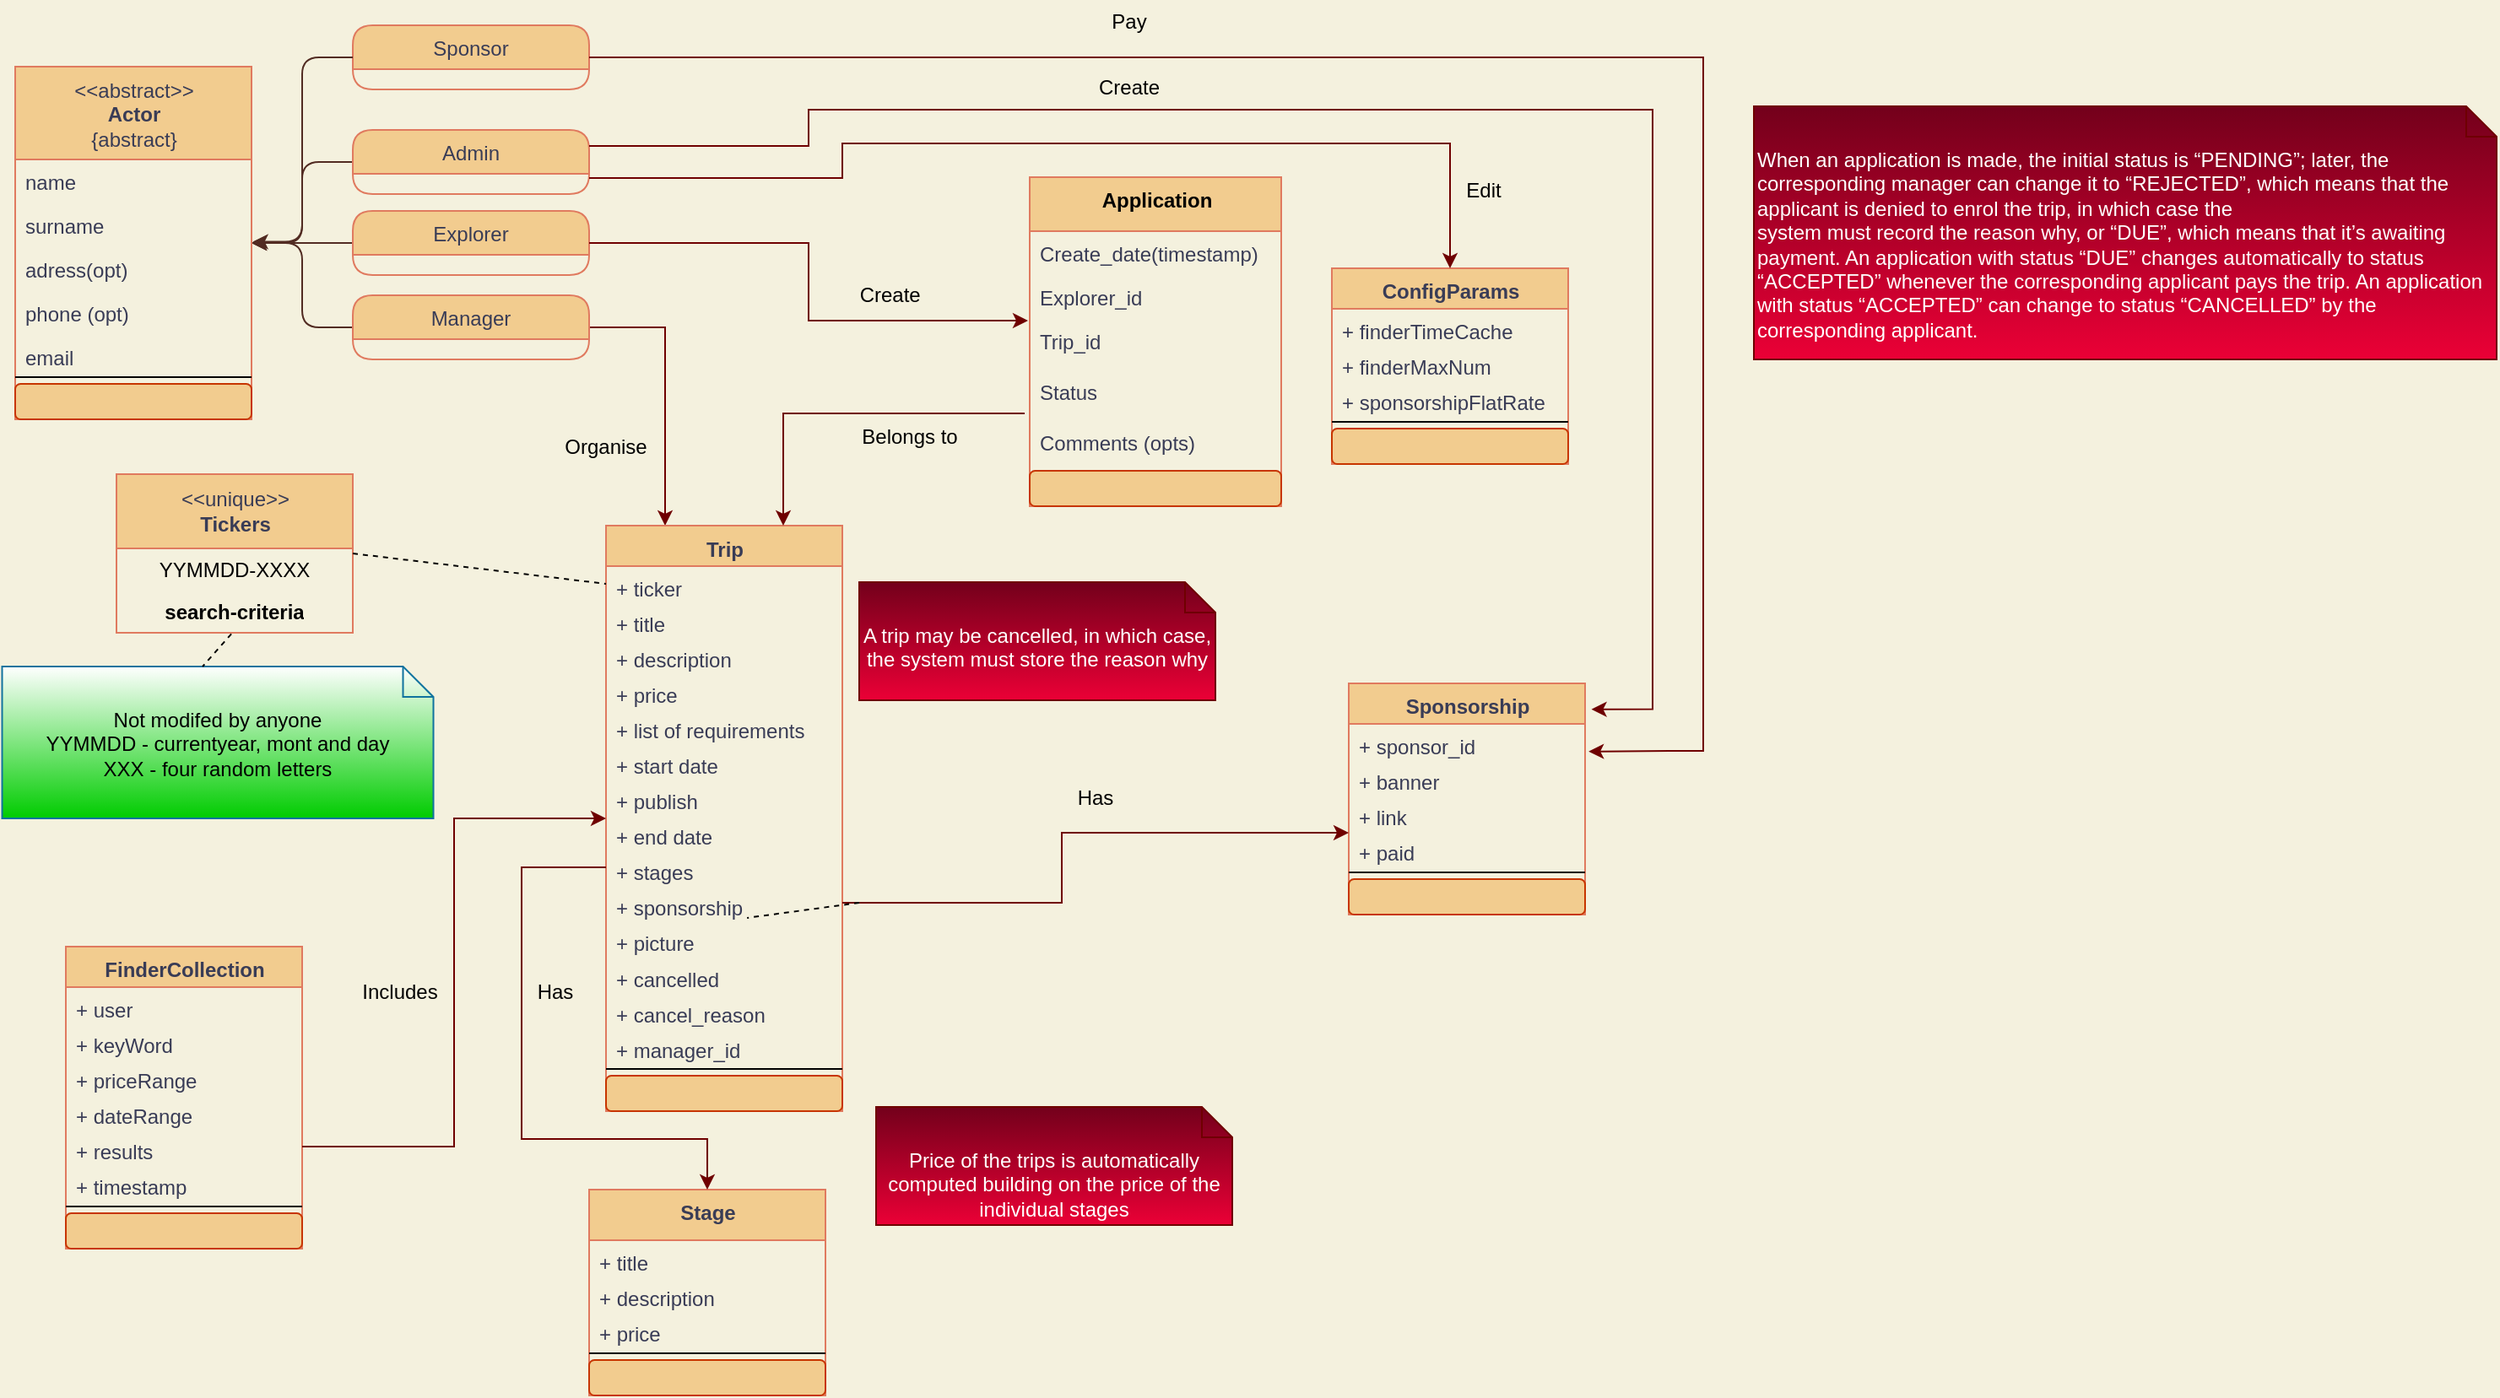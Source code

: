 <mxfile>
    <diagram id="edaXOgRtY4zmQkyxHP5Q" name="Page-1">
        <mxGraphModel dx="727" dy="1497" grid="1" gridSize="10" guides="1" tooltips="1" connect="1" arrows="1" fold="1" page="1" pageScale="1" pageWidth="827" pageHeight="1169" background="#F4F1DE" math="0" shadow="0">
            <root>
                <mxCell id="0"/>
                <mxCell id="1" parent="0"/>
                <mxCell id="uO5SS3xwyvJrLnkMRzuP-102" style="edgeStyle=orthogonalEdgeStyle;curved=0;rounded=1;sketch=0;orthogonalLoop=1;jettySize=auto;html=1;strokeColor=#522C23;fillColor=#F2CC8F;fontColor=#393C56;" parent="1" source="34" target="uO5SS3xwyvJrLnkMRzuP-67" edge="1">
                    <mxGeometry relative="1" as="geometry"/>
                </mxCell>
                <mxCell id="34" value="Admin" style="swimlane;fontStyle=0;childLayout=stackLayout;horizontal=1;startSize=26;horizontalStack=0;resizeParent=1;resizeParentMax=0;resizeLast=0;collapsible=1;marginBottom=0;rounded=1;strokeColor=#E07A5F;fontColor=#393C56;fillColor=#F2CC8F;" parent="1" vertex="1">
                    <mxGeometry x="220" y="52" width="140" height="38" as="geometry"/>
                </mxCell>
                <mxCell id="uO5SS3xwyvJrLnkMRzuP-103" style="edgeStyle=orthogonalEdgeStyle;curved=0;rounded=1;sketch=0;orthogonalLoop=1;jettySize=auto;html=1;strokeColor=#522C23;fillColor=#F2CC8F;fontColor=#393C56;" parent="1" source="41" target="uO5SS3xwyvJrLnkMRzuP-67" edge="1">
                    <mxGeometry relative="1" as="geometry"/>
                </mxCell>
                <mxCell id="41" value="Explorer" style="swimlane;fontStyle=0;childLayout=stackLayout;horizontal=1;startSize=26;horizontalStack=0;resizeParent=1;resizeParentMax=0;resizeLast=0;collapsible=1;marginBottom=0;rounded=1;strokeColor=#E07A5F;fontColor=#393C56;fillColor=#F2CC8F;" parent="1" vertex="1">
                    <mxGeometry x="220" y="100" width="140" height="38" as="geometry"/>
                </mxCell>
                <mxCell id="50" style="edgeStyle=orthogonalEdgeStyle;rounded=0;orthogonalLoop=1;jettySize=auto;html=1;exitX=1;exitY=0.5;exitDx=0;exitDy=0;entryX=0.25;entryY=0;entryDx=0;entryDy=0;fillColor=#a20025;strokeColor=#6F0000;" parent="1" source="42" target="87" edge="1">
                    <mxGeometry relative="1" as="geometry">
                        <mxPoint x="405.0" y="290" as="targetPoint"/>
                    </mxGeometry>
                </mxCell>
                <mxCell id="uO5SS3xwyvJrLnkMRzuP-110" style="edgeStyle=orthogonalEdgeStyle;curved=0;rounded=1;sketch=0;orthogonalLoop=1;jettySize=auto;html=1;strokeColor=#522C23;fillColor=#F2CC8F;fontColor=#393C56;" parent="1" source="42" target="uO5SS3xwyvJrLnkMRzuP-67" edge="1">
                    <mxGeometry relative="1" as="geometry"/>
                </mxCell>
                <mxCell id="42" value="Manager" style="swimlane;fontStyle=0;childLayout=stackLayout;horizontal=1;startSize=26;horizontalStack=0;resizeParent=1;resizeParentMax=0;resizeLast=0;collapsible=1;marginBottom=0;rounded=1;strokeColor=#E07A5F;fontColor=#393C56;fillColor=#F2CC8F;" parent="1" vertex="1">
                    <mxGeometry x="220" y="150" width="140" height="38" as="geometry"/>
                </mxCell>
                <mxCell id="53" value="Organise" style="text;html=1;align=center;verticalAlign=middle;whiteSpace=wrap;rounded=0;labelBackgroundColor=none;fontColor=#000000;" parent="1" vertex="1">
                    <mxGeometry x="350" y="230" width="40" height="20" as="geometry"/>
                </mxCell>
                <mxCell id="55" value="Create&amp;nbsp;" style="text;html=1;align=center;verticalAlign=middle;whiteSpace=wrap;rounded=0;labelBackgroundColor=none;fontColor=#000000;" parent="1" vertex="1">
                    <mxGeometry x="510" y="140" width="60" height="20" as="geometry"/>
                </mxCell>
                <mxCell id="56" style="edgeStyle=orthogonalEdgeStyle;rounded=0;orthogonalLoop=1;jettySize=auto;html=1;exitX=1;exitY=0.5;exitDx=0;exitDy=0;fillColor=#a20025;strokeColor=#6F0000;exitPerimeter=0;" parent="1" source="41" edge="1">
                    <mxGeometry relative="1" as="geometry">
                        <mxPoint x="370" y="179" as="sourcePoint"/>
                        <mxPoint x="620" y="165" as="targetPoint"/>
                        <Array as="points">
                            <mxPoint x="490" y="119"/>
                            <mxPoint x="490" y="165"/>
                        </Array>
                    </mxGeometry>
                </mxCell>
                <mxCell id="66" value="A trip may be cancelled, in which case, the system must store the reason why" style="shape=note2;boundedLbl=1;whiteSpace=wrap;html=1;size=18;verticalAlign=top;align=center;strokeColor=#6F0000;fontColor=#ffffff;gradientColor=#EB0036;fillColor=#73001B;" parent="1" vertex="1">
                    <mxGeometry x="520" y="320" width="211" height="70" as="geometry"/>
                </mxCell>
                <mxCell id="uO5SS3xwyvJrLnkMRzuP-67" value="&amp;lt;&amp;lt;abstract&amp;gt;&amp;gt;&lt;br&gt;&lt;b&gt;Actor&lt;/b&gt;&lt;br&gt;{abstract}" style="swimlane;fontStyle=0;align=center;verticalAlign=top;childLayout=stackLayout;horizontal=1;startSize=55;horizontalStack=0;resizeParent=1;resizeParentMax=0;resizeLast=0;collapsible=0;marginBottom=0;html=1;rounded=0;labelBackgroundColor=none;sketch=0;strokeColor=#E07A5F;fillColor=#F2CC8F;fontColor=#393C56;" parent="1" vertex="1">
                    <mxGeometry x="20" y="14.5" width="140" height="209" as="geometry"/>
                </mxCell>
                <mxCell id="uO5SS3xwyvJrLnkMRzuP-14" value="name" style="text;strokeColor=none;fillColor=none;align=left;verticalAlign=top;spacingLeft=4;spacingRight=4;overflow=hidden;rotatable=0;points=[[0,0.5],[1,0.5]];portConstraint=eastwest;rounded=1;fontColor=#393C56;" parent="uO5SS3xwyvJrLnkMRzuP-67" vertex="1">
                    <mxGeometry y="55" width="140" height="26" as="geometry"/>
                </mxCell>
                <mxCell id="uO5SS3xwyvJrLnkMRzuP-75" value="surname" style="text;strokeColor=none;fillColor=none;align=left;verticalAlign=top;spacingLeft=4;spacingRight=4;overflow=hidden;rotatable=0;points=[[0,0.5],[1,0.5]];portConstraint=eastwest;rounded=1;fontColor=#393C56;" parent="uO5SS3xwyvJrLnkMRzuP-67" vertex="1">
                    <mxGeometry y="81" width="140" height="26" as="geometry"/>
                </mxCell>
                <mxCell id="uO5SS3xwyvJrLnkMRzuP-78" value="adress(opt)" style="text;strokeColor=none;fillColor=none;align=left;verticalAlign=top;spacingLeft=4;spacingRight=4;overflow=hidden;rotatable=0;points=[[0,0.5],[1,0.5]];portConstraint=eastwest;rounded=1;fontColor=#393C56;" parent="uO5SS3xwyvJrLnkMRzuP-67" vertex="1">
                    <mxGeometry y="107" width="140" height="26" as="geometry"/>
                </mxCell>
                <mxCell id="uO5SS3xwyvJrLnkMRzuP-77" value="phone (opt)" style="text;strokeColor=none;fillColor=none;align=left;verticalAlign=top;spacingLeft=4;spacingRight=4;overflow=hidden;rotatable=0;points=[[0,0.5],[1,0.5]];portConstraint=eastwest;rounded=1;fontColor=#393C56;" parent="uO5SS3xwyvJrLnkMRzuP-67" vertex="1">
                    <mxGeometry y="133" width="140" height="26" as="geometry"/>
                </mxCell>
                <mxCell id="uO5SS3xwyvJrLnkMRzuP-76" value="email" style="text;strokeColor=none;fillColor=none;align=left;verticalAlign=top;spacingLeft=4;spacingRight=4;overflow=hidden;rotatable=0;points=[[0,0.5],[1,0.5]];portConstraint=eastwest;rounded=1;fontColor=#393C56;" parent="uO5SS3xwyvJrLnkMRzuP-67" vertex="1">
                    <mxGeometry y="159" width="140" height="21" as="geometry"/>
                </mxCell>
                <mxCell id="uO5SS3xwyvJrLnkMRzuP-72" value="" style="line;strokeWidth=1;fillColor=none;align=left;verticalAlign=middle;spacingTop=-1;spacingLeft=3;spacingRight=3;rotatable=0;labelPosition=right;points=[];portConstraint=eastwest;" parent="uO5SS3xwyvJrLnkMRzuP-67" vertex="1">
                    <mxGeometry y="180" width="140" height="8" as="geometry"/>
                </mxCell>
                <mxCell id="uO5SS3xwyvJrLnkMRzuP-79" value="" style="text;strokeColor=#C73500;align=left;verticalAlign=top;spacingLeft=4;spacingRight=4;overflow=hidden;rotatable=0;points=[[0,0.5],[1,0.5]];portConstraint=eastwest;rounded=1;fontColor=#ffffff;shadow=0;fillColor=#F2CC8F;" parent="uO5SS3xwyvJrLnkMRzuP-67" vertex="1">
                    <mxGeometry y="188" width="140" height="21" as="geometry"/>
                </mxCell>
                <mxCell id="87" value="&lt;b&gt;Trip&lt;/b&gt;" style="swimlane;fontStyle=0;align=center;verticalAlign=top;childLayout=stackLayout;horizontal=1;startSize=24;horizontalStack=0;resizeParent=1;resizeParentMax=0;resizeLast=0;collapsible=0;marginBottom=0;html=1;rounded=0;labelBackgroundColor=none;sketch=0;strokeColor=#E07A5F;fillColor=#F2CC8F;fontColor=#393C56;" parent="1" vertex="1">
                    <mxGeometry x="370" y="286.5" width="140" height="347" as="geometry"/>
                </mxCell>
                <mxCell id="92" value="+ ticker" style="text;strokeColor=none;fillColor=none;align=left;verticalAlign=top;spacingLeft=4;spacingRight=4;overflow=hidden;rotatable=0;points=[[0,0.5],[1,0.5]];portConstraint=eastwest;rounded=1;fontColor=#393C56;" parent="87" vertex="1">
                    <mxGeometry y="24" width="140" height="21" as="geometry"/>
                </mxCell>
                <mxCell id="112" value="+ title" style="text;strokeColor=none;fillColor=none;align=left;verticalAlign=top;spacingLeft=4;spacingRight=4;overflow=hidden;rotatable=0;points=[[0,0.5],[1,0.5]];portConstraint=eastwest;rounded=1;fontColor=#393C56;" parent="87" vertex="1">
                    <mxGeometry y="45" width="140" height="21" as="geometry"/>
                </mxCell>
                <mxCell id="115" value="+ description" style="text;strokeColor=none;fillColor=none;align=left;verticalAlign=top;spacingLeft=4;spacingRight=4;overflow=hidden;rotatable=0;points=[[0,0.5],[1,0.5]];portConstraint=eastwest;rounded=1;fontColor=#393C56;" parent="87" vertex="1">
                    <mxGeometry y="66" width="140" height="21" as="geometry"/>
                </mxCell>
                <mxCell id="116" value="+ price" style="text;strokeColor=none;fillColor=none;align=left;verticalAlign=top;spacingLeft=4;spacingRight=4;overflow=hidden;rotatable=0;points=[[0,0.5],[1,0.5]];portConstraint=eastwest;rounded=1;fontColor=#393C56;" parent="87" vertex="1">
                    <mxGeometry y="87" width="140" height="21" as="geometry"/>
                </mxCell>
                <mxCell id="117" value="+ list of requirements" style="text;strokeColor=none;fillColor=none;align=left;verticalAlign=top;spacingLeft=4;spacingRight=4;overflow=hidden;rotatable=0;points=[[0,0.5],[1,0.5]];portConstraint=eastwest;rounded=1;fontColor=#393C56;" parent="87" vertex="1">
                    <mxGeometry y="108" width="140" height="21" as="geometry"/>
                </mxCell>
                <mxCell id="118" value="+ start date" style="text;strokeColor=none;fillColor=none;align=left;verticalAlign=top;spacingLeft=4;spacingRight=4;overflow=hidden;rotatable=0;points=[[0,0.5],[1,0.5]];portConstraint=eastwest;rounded=1;fontColor=#393C56;" parent="87" vertex="1">
                    <mxGeometry y="129" width="140" height="21" as="geometry"/>
                </mxCell>
                <mxCell id="113" value="+ publish" style="text;strokeColor=none;fillColor=none;align=left;verticalAlign=top;spacingLeft=4;spacingRight=4;overflow=hidden;rotatable=0;points=[[0,0.5],[1,0.5]];portConstraint=eastwest;rounded=1;fontColor=#393C56;" parent="87" vertex="1">
                    <mxGeometry y="150" width="140" height="21" as="geometry"/>
                </mxCell>
                <mxCell id="167" value="+ end date" style="text;strokeColor=none;fillColor=none;align=left;verticalAlign=top;spacingLeft=4;spacingRight=4;overflow=hidden;rotatable=0;points=[[0,0.5],[1,0.5]];portConstraint=eastwest;rounded=1;fontColor=#393C56;" vertex="1" parent="87">
                    <mxGeometry y="171" width="140" height="21" as="geometry"/>
                </mxCell>
                <mxCell id="168" value="+ stages" style="text;strokeColor=none;fillColor=none;align=left;verticalAlign=top;spacingLeft=4;spacingRight=4;overflow=hidden;rotatable=0;points=[[0,0.5],[1,0.5]];portConstraint=eastwest;rounded=1;fontColor=#393C56;" vertex="1" parent="87">
                    <mxGeometry y="192" width="140" height="21" as="geometry"/>
                </mxCell>
                <mxCell id="206" value="+ sponsorship" style="text;strokeColor=none;fillColor=none;align=left;verticalAlign=top;spacingLeft=4;spacingRight=4;overflow=hidden;rotatable=0;points=[[0,0.5],[1,0.5]];portConstraint=eastwest;rounded=1;fontColor=#393C56;" vertex="1" parent="87">
                    <mxGeometry y="213" width="140" height="21" as="geometry"/>
                </mxCell>
                <mxCell id="207" value="+ picture" style="text;strokeColor=none;fillColor=none;align=left;verticalAlign=top;spacingLeft=4;spacingRight=4;overflow=hidden;rotatable=0;points=[[0,0.5],[1,0.5]];portConstraint=eastwest;rounded=1;fontColor=#393C56;" vertex="1" parent="87">
                    <mxGeometry y="234" width="140" height="21" as="geometry"/>
                </mxCell>
                <mxCell id="208" value="+ cancelled" style="text;strokeColor=none;fillColor=none;align=left;verticalAlign=top;spacingLeft=4;spacingRight=4;overflow=hidden;rotatable=0;points=[[0,0.5],[1,0.5]];portConstraint=eastwest;rounded=1;fontColor=#393C56;whiteSpace=wrap;" vertex="1" parent="87">
                    <mxGeometry y="255" width="140" height="21" as="geometry"/>
                </mxCell>
                <mxCell id="210" value="+ cancel_reason" style="text;strokeColor=none;fillColor=none;align=left;verticalAlign=top;spacingLeft=4;spacingRight=4;overflow=hidden;rotatable=0;points=[[0,0.5],[1,0.5]];portConstraint=eastwest;rounded=1;fontColor=#393C56;whiteSpace=wrap;" vertex="1" parent="87">
                    <mxGeometry y="276" width="140" height="21" as="geometry"/>
                </mxCell>
                <mxCell id="211" value="+ manager_id" style="text;strokeColor=none;fillColor=none;align=left;verticalAlign=top;spacingLeft=4;spacingRight=4;overflow=hidden;rotatable=0;points=[[0,0.5],[1,0.5]];portConstraint=eastwest;rounded=1;fontColor=#393C56;whiteSpace=wrap;" vertex="1" parent="87">
                    <mxGeometry y="297" width="140" height="21" as="geometry"/>
                </mxCell>
                <mxCell id="93" value="" style="line;strokeWidth=1;fillColor=none;align=left;verticalAlign=middle;spacingTop=-1;spacingLeft=3;spacingRight=3;rotatable=0;labelPosition=right;points=[];portConstraint=eastwest;" parent="87" vertex="1">
                    <mxGeometry y="318" width="140" height="8" as="geometry"/>
                </mxCell>
                <mxCell id="94" value="" style="text;strokeColor=#C73500;align=left;verticalAlign=top;spacingLeft=4;spacingRight=4;overflow=hidden;rotatable=0;points=[[0,0.5],[1,0.5]];portConstraint=eastwest;rounded=1;fontColor=#ffffff;shadow=0;fillColor=#F2CC8F;" parent="87" vertex="1">
                    <mxGeometry y="326" width="140" height="21" as="geometry"/>
                </mxCell>
                <mxCell id="144" style="edgeStyle=orthogonalEdgeStyle;rounded=0;orthogonalLoop=1;jettySize=auto;html=1;exitX=0.5;exitY=0;exitDx=0;exitDy=0;" parent="1" source="103" edge="1">
                    <mxGeometry relative="1" as="geometry">
                        <mxPoint x="691" y="90" as="targetPoint"/>
                    </mxGeometry>
                </mxCell>
                <mxCell id="103" value="&lt;font color=&quot;#000000&quot;&gt;&lt;b&gt;Application&lt;/b&gt;&lt;br&gt;&lt;br&gt;&lt;/font&gt;" style="swimlane;fontStyle=0;align=center;verticalAlign=top;childLayout=stackLayout;horizontal=1;startSize=32;horizontalStack=0;resizeParent=1;resizeParentMax=0;resizeLast=0;collapsible=0;marginBottom=0;html=1;rounded=0;labelBackgroundColor=none;sketch=0;strokeColor=#E07A5F;fillColor=#F2CC8F;fontColor=#393C56;" parent="1" vertex="1">
                    <mxGeometry x="621" y="80" width="149" height="195" as="geometry"/>
                </mxCell>
                <mxCell id="104" value="Create_date(timestamp)" style="text;strokeColor=none;fillColor=none;align=left;verticalAlign=top;spacingLeft=4;spacingRight=4;overflow=hidden;rotatable=0;points=[[0,0.5],[1,0.5]];portConstraint=eastwest;rounded=1;fontColor=#393C56;" parent="103" vertex="1">
                    <mxGeometry y="32" width="149" height="26" as="geometry"/>
                </mxCell>
                <mxCell id="105" value="Explorer_id" style="text;strokeColor=none;fillColor=none;align=left;verticalAlign=top;spacingLeft=4;spacingRight=4;overflow=hidden;rotatable=0;points=[[0,0.5],[1,0.5]];portConstraint=eastwest;rounded=1;fontColor=#393C56;" parent="103" vertex="1">
                    <mxGeometry y="58" width="149" height="26" as="geometry"/>
                </mxCell>
                <mxCell id="106" value="Trip_id" style="text;strokeColor=none;fillColor=none;align=left;verticalAlign=top;spacingLeft=4;spacingRight=4;overflow=hidden;rotatable=0;points=[[0,0.5],[1,0.5]];portConstraint=eastwest;rounded=1;fontColor=#393C56;" parent="103" vertex="1">
                    <mxGeometry y="84" width="149" height="30" as="geometry"/>
                </mxCell>
                <mxCell id="156" value="Status" style="text;strokeColor=none;fillColor=none;align=left;verticalAlign=top;spacingLeft=4;spacingRight=4;overflow=hidden;rotatable=0;points=[[0,0.5],[1,0.5]];portConstraint=eastwest;rounded=1;fontColor=#393C56;" parent="103" vertex="1">
                    <mxGeometry y="114" width="149" height="30" as="geometry"/>
                </mxCell>
                <mxCell id="157" value="Comments (opts)" style="text;strokeColor=none;fillColor=none;align=left;verticalAlign=top;spacingLeft=4;spacingRight=4;overflow=hidden;rotatable=0;points=[[0,0.5],[1,0.5]];portConstraint=eastwest;rounded=1;fontColor=#393C56;" parent="103" vertex="1">
                    <mxGeometry y="144" width="149" height="30" as="geometry"/>
                </mxCell>
                <mxCell id="110" value="" style="text;strokeColor=#C73500;align=left;verticalAlign=top;spacingLeft=4;spacingRight=4;overflow=hidden;rotatable=0;points=[[0,0.5],[1,0.5]];portConstraint=eastwest;rounded=1;fontColor=#ffffff;shadow=0;fillColor=#F2CC8F;" parent="103" vertex="1">
                    <mxGeometry y="174" width="149" height="21" as="geometry"/>
                </mxCell>
                <mxCell id="122" style="edgeStyle=orthogonalEdgeStyle;rounded=0;orthogonalLoop=1;jettySize=auto;html=1;fillColor=#a20025;strokeColor=#6F0000;entryX=0.75;entryY=0;entryDx=0;entryDy=0;" parent="1" target="87" edge="1">
                    <mxGeometry relative="1" as="geometry">
                        <mxPoint x="618" y="220" as="sourcePoint"/>
                        <mxPoint x="600" y="190" as="targetPoint"/>
                        <Array as="points">
                            <mxPoint x="618" y="220"/>
                            <mxPoint x="475" y="220"/>
                        </Array>
                    </mxGeometry>
                </mxCell>
                <mxCell id="uO5SS3xwyvJrLnkMRzuP-124" value="&lt;span style=&quot;font-weight: normal&quot;&gt;&amp;lt;&amp;lt;unique&amp;gt;&amp;gt;&lt;br&gt;&lt;/span&gt;Tickers" style="swimlane;fontStyle=1;align=center;verticalAlign=middle;childLayout=stackLayout;horizontal=1;startSize=44;horizontalStack=0;resizeParent=1;resizeParentMax=0;resizeLast=0;collapsible=0;marginBottom=0;html=1;rounded=0;shadow=0;labelBackgroundColor=none;sketch=0;strokeColor=#E07A5F;fillColor=#F2CC8F;fontColor=#393C56;" parent="1" vertex="1">
                    <mxGeometry x="80" y="256" width="140" height="94" as="geometry"/>
                </mxCell>
                <mxCell id="uO5SS3xwyvJrLnkMRzuP-125" value="&lt;font color=&quot;#000000&quot;&gt;YYMMDD-XXXX&lt;/font&gt;" style="text;html=1;strokeColor=none;align=center;verticalAlign=middle;spacingLeft=4;spacingRight=4;overflow=hidden;rotatable=0;points=[[0,0.5],[1,0.5]];portConstraint=eastwest;" parent="uO5SS3xwyvJrLnkMRzuP-124" vertex="1">
                    <mxGeometry y="44" width="140" height="25" as="geometry"/>
                </mxCell>
                <mxCell id="uO5SS3xwyvJrLnkMRzuP-142" value="&lt;font color=&quot;#000000&quot;&gt;&lt;b&gt;search-criteria&lt;/b&gt;&lt;/font&gt;" style="text;html=1;strokeColor=none;align=center;verticalAlign=middle;spacingLeft=4;spacingRight=4;overflow=hidden;rotatable=0;points=[[0,0.5],[1,0.5]];portConstraint=eastwest;" parent="uO5SS3xwyvJrLnkMRzuP-124" vertex="1">
                    <mxGeometry y="69" width="140" height="25" as="geometry"/>
                </mxCell>
                <mxCell id="125" value="Belongs to" style="text;html=1;align=center;verticalAlign=middle;whiteSpace=wrap;rounded=0;labelBackgroundColor=none;fontColor=#000000;" parent="1" vertex="1">
                    <mxGeometry x="520" y="223.5" width="60" height="20" as="geometry"/>
                </mxCell>
                <mxCell id="126" value="&lt;b&gt;Stage&lt;/b&gt;" style="swimlane;fontStyle=0;align=center;verticalAlign=top;childLayout=stackLayout;horizontal=1;startSize=30;horizontalStack=0;resizeParent=1;resizeParentMax=0;resizeLast=0;collapsible=0;marginBottom=0;html=1;rounded=0;labelBackgroundColor=none;sketch=0;strokeColor=#E07A5F;fillColor=#F2CC8F;fontColor=#393C56;" parent="1" vertex="1">
                    <mxGeometry x="360" y="680" width="140" height="122" as="geometry"/>
                </mxCell>
                <mxCell id="128" value="+ title" style="text;strokeColor=none;fillColor=none;align=left;verticalAlign=top;spacingLeft=4;spacingRight=4;overflow=hidden;rotatable=0;points=[[0,0.5],[1,0.5]];portConstraint=eastwest;rounded=1;fontColor=#393C56;" parent="126" vertex="1">
                    <mxGeometry y="30" width="140" height="21" as="geometry"/>
                </mxCell>
                <mxCell id="129" value="+ description" style="text;strokeColor=none;fillColor=none;align=left;verticalAlign=top;spacingLeft=4;spacingRight=4;overflow=hidden;rotatable=0;points=[[0,0.5],[1,0.5]];portConstraint=eastwest;rounded=1;fontColor=#393C56;" parent="126" vertex="1">
                    <mxGeometry y="51" width="140" height="21" as="geometry"/>
                </mxCell>
                <mxCell id="130" value="+ price" style="text;strokeColor=none;fillColor=none;align=left;verticalAlign=top;spacingLeft=4;spacingRight=4;overflow=hidden;rotatable=0;points=[[0,0.5],[1,0.5]];portConstraint=eastwest;rounded=1;fontColor=#393C56;" parent="126" vertex="1">
                    <mxGeometry y="72" width="140" height="21" as="geometry"/>
                </mxCell>
                <mxCell id="135" value="" style="line;strokeWidth=1;fillColor=none;align=left;verticalAlign=middle;spacingTop=-1;spacingLeft=3;spacingRight=3;rotatable=0;labelPosition=right;points=[];portConstraint=eastwest;" parent="126" vertex="1">
                    <mxGeometry y="93" width="140" height="8" as="geometry"/>
                </mxCell>
                <mxCell id="136" value="" style="text;strokeColor=#C73500;align=left;verticalAlign=top;spacingLeft=4;spacingRight=4;overflow=hidden;rotatable=0;points=[[0,0.5],[1,0.5]];portConstraint=eastwest;rounded=1;fontColor=#ffffff;shadow=0;fillColor=#F2CC8F;" parent="126" vertex="1">
                    <mxGeometry y="101" width="140" height="21" as="geometry"/>
                </mxCell>
                <mxCell id="137" value="&lt;div&gt;&lt;span&gt;When an application is&amp;nbsp;&lt;/span&gt;&lt;span&gt;made, the initial status is “PENDING”; later, the corresponding manager can change it to&amp;nbsp;&lt;/span&gt;&lt;span&gt;“REJECTED”, which means that the applicant is denied to enrol the trip, in which case the&lt;/span&gt;&lt;/div&gt;&lt;div&gt;&lt;span&gt;system must record the reason why, or “DUE”, which means that it’s awaiting payment. An&amp;nbsp;&lt;/span&gt;&lt;span&gt;application with status “DUE” changes automatically to status “ACCEPTED” whenever the&amp;nbsp;&lt;/span&gt;&lt;span&gt;corresponding applicant pays the trip. An application with status “ACCEPTED” can change to&amp;nbsp;&lt;/span&gt;&lt;span&gt;status “CANCELLED” by the corresponding applicant.&lt;/span&gt;&lt;/div&gt;" style="shape=note2;boundedLbl=1;whiteSpace=wrap;html=1;size=18;verticalAlign=top;align=left;strokeColor=#6F0000;fontColor=#ffffff;gradientColor=#EB0036;fillColor=#73001B;" parent="1" vertex="1">
                    <mxGeometry x="1050" y="38" width="440" height="150" as="geometry"/>
                </mxCell>
                <mxCell id="138" value="Price of the trips is automatically computed building on the price of the individual stages" style="shape=note2;boundedLbl=1;whiteSpace=wrap;html=1;size=18;verticalAlign=top;align=center;strokeColor=#6F0000;fontColor=#ffffff;gradientColor=#EB0036;fillColor=#73001B;" parent="1" vertex="1">
                    <mxGeometry x="530" y="631" width="211" height="70" as="geometry"/>
                </mxCell>
                <mxCell id="139" style="edgeStyle=orthogonalEdgeStyle;rounded=0;orthogonalLoop=1;jettySize=auto;html=1;exitX=0;exitY=0.5;exitDx=0;exitDy=0;entryX=0.5;entryY=0;entryDx=0;entryDy=0;fillColor=#a20025;strokeColor=#6F0000;" parent="1" source="168" target="126" edge="1">
                    <mxGeometry relative="1" as="geometry">
                        <mxPoint x="415" y="296.5" as="targetPoint"/>
                        <mxPoint x="370" y="179" as="sourcePoint"/>
                        <Array as="points">
                            <mxPoint x="320" y="489"/>
                            <mxPoint x="320" y="650"/>
                            <mxPoint x="430" y="650"/>
                        </Array>
                    </mxGeometry>
                </mxCell>
                <mxCell id="141" value="Has" style="text;html=1;align=center;verticalAlign=middle;whiteSpace=wrap;rounded=0;labelBackgroundColor=none;fontColor=#000000;" parent="1" vertex="1">
                    <mxGeometry x="320" y="550" width="40" height="25" as="geometry"/>
                </mxCell>
                <mxCell id="uO5SS3xwyvJrLnkMRzuP-141" value="Not modifed by anyone&lt;br&gt;YYMMDD - currentyear, mont and day&lt;br&gt;XXX - four random letters" style="shape=note2;boundedLbl=1;whiteSpace=wrap;html=1;size=18;verticalAlign=top;align=center;strokeColor=#10739e;gradientColor=#00CC00;" parent="1" vertex="1">
                    <mxGeometry x="12.25" y="370" width="255.5" height="90" as="geometry"/>
                </mxCell>
                <mxCell id="142" value="" style="endArrow=none;dashed=1;html=1;fontColor=#000000;exitX=1;exitY=0.5;exitDx=0;exitDy=0;entryX=0;entryY=0.5;entryDx=0;entryDy=0;strokeColor=#000000;" parent="1" source="uO5SS3xwyvJrLnkMRzuP-124" target="92" edge="1">
                    <mxGeometry width="50" height="50" relative="1" as="geometry">
                        <mxPoint x="240" y="240" as="sourcePoint"/>
                        <mxPoint x="290" y="190" as="targetPoint"/>
                    </mxGeometry>
                </mxCell>
                <mxCell id="143" value="" style="endArrow=none;dashed=1;html=1;fontColor=#000000;exitX=0.486;exitY=1.027;exitDx=0;exitDy=0;strokeColor=#000000;exitPerimeter=0;entryX=0;entryY=0;entryDx=118.75;entryDy=0;entryPerimeter=0;" parent="1" source="uO5SS3xwyvJrLnkMRzuP-142" target="uO5SS3xwyvJrLnkMRzuP-141" edge="1">
                    <mxGeometry width="50" height="50" relative="1" as="geometry">
                        <mxPoint x="230" y="313" as="sourcePoint"/>
                        <mxPoint x="148" y="380" as="targetPoint"/>
                    </mxGeometry>
                </mxCell>
                <mxCell id="182" value="&lt;b&gt;Sponsorship&lt;/b&gt;" style="swimlane;fontStyle=0;align=center;verticalAlign=top;childLayout=stackLayout;horizontal=1;startSize=24;horizontalStack=0;resizeParent=1;resizeParentMax=0;resizeLast=0;collapsible=0;marginBottom=0;html=1;rounded=0;labelBackgroundColor=none;sketch=0;strokeColor=#E07A5F;fillColor=#F2CC8F;fontColor=#393C56;" vertex="1" parent="1">
                    <mxGeometry x="810" y="380" width="140" height="137" as="geometry"/>
                </mxCell>
                <mxCell id="183" value="+ sponsor_id" style="text;strokeColor=none;fillColor=none;align=left;verticalAlign=top;spacingLeft=4;spacingRight=4;overflow=hidden;rotatable=0;points=[[0,0.5],[1,0.5]];portConstraint=eastwest;rounded=1;fontColor=#393C56;" vertex="1" parent="182">
                    <mxGeometry y="24" width="140" height="21" as="geometry"/>
                </mxCell>
                <mxCell id="184" value="+ banner" style="text;strokeColor=none;fillColor=none;align=left;verticalAlign=top;spacingLeft=4;spacingRight=4;overflow=hidden;rotatable=0;points=[[0,0.5],[1,0.5]];portConstraint=eastwest;rounded=1;fontColor=#393C56;" vertex="1" parent="182">
                    <mxGeometry y="45" width="140" height="21" as="geometry"/>
                </mxCell>
                <mxCell id="185" value="+ link" style="text;strokeColor=none;fillColor=none;align=left;verticalAlign=top;spacingLeft=4;spacingRight=4;overflow=hidden;rotatable=0;points=[[0,0.5],[1,0.5]];portConstraint=eastwest;rounded=1;fontColor=#393C56;" vertex="1" parent="182">
                    <mxGeometry y="66" width="140" height="21" as="geometry"/>
                </mxCell>
                <mxCell id="186" value="+ paid" style="text;strokeColor=none;fillColor=none;align=left;verticalAlign=top;spacingLeft=4;spacingRight=4;overflow=hidden;rotatable=0;points=[[0,0.5],[1,0.5]];portConstraint=eastwest;rounded=1;fontColor=#393C56;" vertex="1" parent="182">
                    <mxGeometry y="87" width="140" height="21" as="geometry"/>
                </mxCell>
                <mxCell id="193" value="" style="line;strokeWidth=1;fillColor=none;align=left;verticalAlign=middle;spacingTop=-1;spacingLeft=3;spacingRight=3;rotatable=0;labelPosition=right;points=[];portConstraint=eastwest;" vertex="1" parent="182">
                    <mxGeometry y="108" width="140" height="8" as="geometry"/>
                </mxCell>
                <mxCell id="194" value="" style="text;strokeColor=#C73500;align=left;verticalAlign=top;spacingLeft=4;spacingRight=4;overflow=hidden;rotatable=0;points=[[0,0.5],[1,0.5]];portConstraint=eastwest;rounded=1;fontColor=#ffffff;shadow=0;fillColor=#F2CC8F;" vertex="1" parent="182">
                    <mxGeometry y="116" width="140" height="21" as="geometry"/>
                </mxCell>
                <mxCell id="196" style="edgeStyle=orthogonalEdgeStyle;rounded=0;orthogonalLoop=1;jettySize=auto;html=1;entryX=0;entryY=0.5;entryDx=0;entryDy=0;fillColor=#a20025;strokeColor=#6F0000;" edge="1" parent="1" source="206">
                    <mxGeometry relative="1" as="geometry">
                        <mxPoint x="810" y="468.5" as="targetPoint"/>
                        <mxPoint x="449.86" y="561.348" as="sourcePoint"/>
                        <Array as="points">
                            <mxPoint x="640" y="510"/>
                            <mxPoint x="640" y="468"/>
                        </Array>
                    </mxGeometry>
                </mxCell>
                <mxCell id="197" value="Has" style="text;html=1;align=center;verticalAlign=middle;whiteSpace=wrap;rounded=0;labelBackgroundColor=none;fontColor=#000000;" vertex="1" parent="1">
                    <mxGeometry x="640" y="435" width="40" height="25" as="geometry"/>
                </mxCell>
                <mxCell id="198" value="Sponsor" style="swimlane;fontStyle=0;childLayout=stackLayout;horizontal=1;startSize=26;horizontalStack=0;resizeParent=1;resizeParentMax=0;resizeLast=0;collapsible=1;marginBottom=0;rounded=1;strokeColor=#E07A5F;fontColor=#393C56;fillColor=#F2CC8F;" vertex="1" parent="1">
                    <mxGeometry x="220" y="-10" width="140" height="38" as="geometry"/>
                </mxCell>
                <mxCell id="199" style="edgeStyle=orthogonalEdgeStyle;rounded=0;orthogonalLoop=1;jettySize=auto;html=1;exitX=1;exitY=0.25;exitDx=0;exitDy=0;fillColor=#a20025;strokeColor=#6F0000;entryX=1.027;entryY=0.112;entryDx=0;entryDy=0;entryPerimeter=0;" edge="1" parent="1" source="34" target="182">
                    <mxGeometry relative="1" as="geometry">
                        <mxPoint x="370" y="119.5" as="sourcePoint"/>
                        <mxPoint x="920" y="370" as="targetPoint"/>
                        <Array as="points">
                            <mxPoint x="490" y="62"/>
                            <mxPoint x="490" y="40"/>
                            <mxPoint x="990" y="40"/>
                            <mxPoint x="990" y="395"/>
                        </Array>
                    </mxGeometry>
                </mxCell>
                <mxCell id="200" style="edgeStyle=orthogonalEdgeStyle;rounded=0;orthogonalLoop=1;jettySize=auto;html=1;exitX=1;exitY=0.5;exitDx=0;exitDy=0;fillColor=#a20025;strokeColor=#6F0000;entryX=1.015;entryY=0.78;entryDx=0;entryDy=0;entryPerimeter=0;" edge="1" parent="1" source="198" target="183">
                    <mxGeometry relative="1" as="geometry">
                        <mxPoint x="370" y="81.0" as="sourcePoint"/>
                        <mxPoint x="980" y="420" as="targetPoint"/>
                        <Array as="points">
                            <mxPoint x="1020" y="9"/>
                            <mxPoint x="1020" y="420"/>
                            <mxPoint x="1000" y="420"/>
                        </Array>
                    </mxGeometry>
                </mxCell>
                <mxCell id="201" value="Pay" style="text;html=1;align=center;verticalAlign=middle;whiteSpace=wrap;rounded=0;labelBackgroundColor=none;fontColor=#000000;" vertex="1" parent="1">
                    <mxGeometry x="660" y="-25" width="40" height="25" as="geometry"/>
                </mxCell>
                <mxCell id="202" value="Create" style="text;html=1;align=center;verticalAlign=middle;whiteSpace=wrap;rounded=0;labelBackgroundColor=none;fontColor=#000000;" vertex="1" parent="1">
                    <mxGeometry x="660" y="14.5" width="40" height="25" as="geometry"/>
                </mxCell>
                <mxCell id="203" style="edgeStyle=orthogonalEdgeStyle;curved=0;rounded=1;sketch=0;orthogonalLoop=1;jettySize=auto;html=1;strokeColor=#522C23;fillColor=#F2CC8F;fontColor=#393C56;entryX=1.006;entryY=0.874;entryDx=0;entryDy=0;entryPerimeter=0;exitX=0;exitY=0.5;exitDx=0;exitDy=0;" edge="1" parent="1" source="198" target="uO5SS3xwyvJrLnkMRzuP-75">
                    <mxGeometry relative="1" as="geometry">
                        <mxPoint x="210" y="10" as="sourcePoint"/>
                        <mxPoint x="180" y="110" as="targetPoint"/>
                        <Array as="points">
                            <mxPoint x="190" y="9"/>
                            <mxPoint x="190" y="118"/>
                        </Array>
                    </mxGeometry>
                </mxCell>
                <mxCell id="209" value="" style="endArrow=none;dashed=1;html=1;fontColor=#000000;strokeColor=#000000;entryX=0.597;entryY=-0.073;entryDx=0;entryDy=0;entryPerimeter=0;" edge="1" parent="1" target="207">
                    <mxGeometry width="50" height="50" relative="1" as="geometry">
                        <mxPoint x="520" y="510" as="sourcePoint"/>
                        <mxPoint x="158.75" y="400" as="targetPoint"/>
                    </mxGeometry>
                </mxCell>
                <mxCell id="247" value="&lt;b&gt;FinderCollection&lt;/b&gt;" style="swimlane;fontStyle=0;align=center;verticalAlign=top;childLayout=stackLayout;horizontal=1;startSize=24;horizontalStack=0;resizeParent=1;resizeParentMax=0;resizeLast=0;collapsible=0;marginBottom=0;html=1;rounded=0;labelBackgroundColor=none;sketch=0;strokeColor=#E07A5F;fillColor=#F2CC8F;fontColor=#393C56;" vertex="1" parent="1">
                    <mxGeometry x="50" y="536" width="140" height="179" as="geometry"/>
                </mxCell>
                <mxCell id="248" value="+ user" style="text;strokeColor=none;fillColor=none;align=left;verticalAlign=top;spacingLeft=4;spacingRight=4;overflow=hidden;rotatable=0;points=[[0,0.5],[1,0.5]];portConstraint=eastwest;rounded=1;fontColor=#393C56;" vertex="1" parent="247">
                    <mxGeometry y="24" width="140" height="21" as="geometry"/>
                </mxCell>
                <mxCell id="249" value="+ keyWord" style="text;strokeColor=none;fillColor=none;align=left;verticalAlign=top;spacingLeft=4;spacingRight=4;overflow=hidden;rotatable=0;points=[[0,0.5],[1,0.5]];portConstraint=eastwest;rounded=1;fontColor=#393C56;" vertex="1" parent="247">
                    <mxGeometry y="45" width="140" height="21" as="geometry"/>
                </mxCell>
                <mxCell id="250" value="+ priceRange" style="text;strokeColor=none;fillColor=none;align=left;verticalAlign=top;spacingLeft=4;spacingRight=4;overflow=hidden;rotatable=0;points=[[0,0.5],[1,0.5]];portConstraint=eastwest;rounded=1;fontColor=#393C56;" vertex="1" parent="247">
                    <mxGeometry y="66" width="140" height="21" as="geometry"/>
                </mxCell>
                <mxCell id="251" value="+ dateRange" style="text;strokeColor=none;fillColor=none;align=left;verticalAlign=top;spacingLeft=4;spacingRight=4;overflow=hidden;rotatable=0;points=[[0,0.5],[1,0.5]];portConstraint=eastwest;rounded=1;fontColor=#393C56;" vertex="1" parent="247">
                    <mxGeometry y="87" width="140" height="21" as="geometry"/>
                </mxCell>
                <mxCell id="254" value="+ results" style="text;strokeColor=none;fillColor=none;align=left;verticalAlign=top;spacingLeft=4;spacingRight=4;overflow=hidden;rotatable=0;points=[[0,0.5],[1,0.5]];portConstraint=eastwest;rounded=1;fontColor=#393C56;" vertex="1" parent="247">
                    <mxGeometry y="108" width="140" height="21" as="geometry"/>
                </mxCell>
                <mxCell id="255" value="+ timestamp" style="text;strokeColor=none;fillColor=none;align=left;verticalAlign=top;spacingLeft=4;spacingRight=4;overflow=hidden;rotatable=0;points=[[0,0.5],[1,0.5]];portConstraint=eastwest;rounded=1;fontColor=#393C56;" vertex="1" parent="247">
                    <mxGeometry y="129" width="140" height="21" as="geometry"/>
                </mxCell>
                <mxCell id="252" value="" style="line;strokeWidth=1;fillColor=none;align=left;verticalAlign=middle;spacingTop=-1;spacingLeft=3;spacingRight=3;rotatable=0;labelPosition=right;points=[];portConstraint=eastwest;" vertex="1" parent="247">
                    <mxGeometry y="150" width="140" height="8" as="geometry"/>
                </mxCell>
                <mxCell id="253" value="" style="text;strokeColor=#C73500;align=left;verticalAlign=top;spacingLeft=4;spacingRight=4;overflow=hidden;rotatable=0;points=[[0,0.5],[1,0.5]];portConstraint=eastwest;rounded=1;fontColor=#ffffff;shadow=0;fillColor=#F2CC8F;" vertex="1" parent="247">
                    <mxGeometry y="158" width="140" height="21" as="geometry"/>
                </mxCell>
                <mxCell id="256" style="edgeStyle=orthogonalEdgeStyle;rounded=0;orthogonalLoop=1;jettySize=auto;html=1;fillColor=#a20025;strokeColor=#6F0000;exitX=1;exitY=0.5;exitDx=0;exitDy=0;" edge="1" parent="1" source="254">
                    <mxGeometry relative="1" as="geometry">
                        <mxPoint x="370" y="460" as="targetPoint"/>
                        <mxPoint x="370" y="460" as="sourcePoint"/>
                        <Array as="points">
                            <mxPoint x="280" y="654"/>
                            <mxPoint x="280" y="460"/>
                        </Array>
                    </mxGeometry>
                </mxCell>
                <mxCell id="257" value="Includes" style="text;html=1;align=center;verticalAlign=middle;whiteSpace=wrap;rounded=0;labelBackgroundColor=none;fontColor=#000000;" vertex="1" parent="1">
                    <mxGeometry x="227.75" y="550" width="40" height="25" as="geometry"/>
                </mxCell>
                <mxCell id="230" value="&lt;b&gt;ConfigParams&lt;/b&gt;" style="swimlane;fontStyle=0;align=center;verticalAlign=top;childLayout=stackLayout;horizontal=1;startSize=24;horizontalStack=0;resizeParent=1;resizeParentMax=0;resizeLast=0;collapsible=0;marginBottom=0;html=1;rounded=0;labelBackgroundColor=none;sketch=0;strokeColor=#E07A5F;fillColor=#F2CC8F;fontColor=#393C56;" vertex="1" parent="1">
                    <mxGeometry x="800" y="134" width="140" height="116" as="geometry"/>
                </mxCell>
                <mxCell id="231" value="+ finderTimeCache" style="text;strokeColor=none;fillColor=none;align=left;verticalAlign=top;spacingLeft=4;spacingRight=4;overflow=hidden;rotatable=0;points=[[0,0.5],[1,0.5]];portConstraint=eastwest;rounded=1;fontColor=#393C56;" vertex="1" parent="230">
                    <mxGeometry y="24" width="140" height="21" as="geometry"/>
                </mxCell>
                <mxCell id="232" value="+ finderMaxNum" style="text;strokeColor=none;fillColor=none;align=left;verticalAlign=top;spacingLeft=4;spacingRight=4;overflow=hidden;rotatable=0;points=[[0,0.5],[1,0.5]];portConstraint=eastwest;rounded=1;fontColor=#393C56;" vertex="1" parent="230">
                    <mxGeometry y="45" width="140" height="21" as="geometry"/>
                </mxCell>
                <mxCell id="233" value="+ sponsorshipFlatRate" style="text;strokeColor=none;fillColor=none;align=left;verticalAlign=top;spacingLeft=4;spacingRight=4;overflow=hidden;rotatable=0;points=[[0,0.5],[1,0.5]];portConstraint=eastwest;rounded=1;fontColor=#393C56;" vertex="1" parent="230">
                    <mxGeometry y="66" width="140" height="21" as="geometry"/>
                </mxCell>
                <mxCell id="245" value="" style="line;strokeWidth=1;fillColor=none;align=left;verticalAlign=middle;spacingTop=-1;spacingLeft=3;spacingRight=3;rotatable=0;labelPosition=right;points=[];portConstraint=eastwest;" vertex="1" parent="230">
                    <mxGeometry y="87" width="140" height="8" as="geometry"/>
                </mxCell>
                <mxCell id="246" value="" style="text;strokeColor=#C73500;align=left;verticalAlign=top;spacingLeft=4;spacingRight=4;overflow=hidden;rotatable=0;points=[[0,0.5],[1,0.5]];portConstraint=eastwest;rounded=1;fontColor=#ffffff;shadow=0;fillColor=#F2CC8F;" vertex="1" parent="230">
                    <mxGeometry y="95" width="140" height="21" as="geometry"/>
                </mxCell>
                <mxCell id="260" style="edgeStyle=orthogonalEdgeStyle;rounded=0;orthogonalLoop=1;jettySize=auto;html=1;exitX=1;exitY=0.75;exitDx=0;exitDy=0;fillColor=#a20025;strokeColor=#6F0000;entryX=0.5;entryY=0;entryDx=0;entryDy=0;" edge="1" parent="1" source="34" target="230">
                    <mxGeometry relative="1" as="geometry">
                        <mxPoint x="370" y="81" as="sourcePoint"/>
                        <mxPoint x="860" y="130" as="targetPoint"/>
                        <Array as="points">
                            <mxPoint x="510" y="81"/>
                            <mxPoint x="510" y="60"/>
                            <mxPoint x="870" y="60"/>
                        </Array>
                    </mxGeometry>
                </mxCell>
                <mxCell id="261" value="Edit" style="text;html=1;align=center;verticalAlign=middle;whiteSpace=wrap;rounded=0;labelBackgroundColor=none;fontColor=#000000;" vertex="1" parent="1">
                    <mxGeometry x="870" y="75" width="40" height="25" as="geometry"/>
                </mxCell>
            </root>
        </mxGraphModel>
    </diagram>
</mxfile>